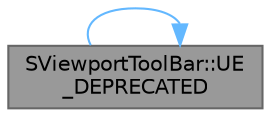 digraph "SViewportToolBar::UE_DEPRECATED"
{
 // INTERACTIVE_SVG=YES
 // LATEX_PDF_SIZE
  bgcolor="transparent";
  edge [fontname=Helvetica,fontsize=10,labelfontname=Helvetica,labelfontsize=10];
  node [fontname=Helvetica,fontsize=10,shape=box,height=0.2,width=0.4];
  rankdir="LR";
  Node1 [id="Node000001",label="SViewportToolBar::UE\l_DEPRECATED",height=0.2,width=0.4,color="gray40", fillcolor="grey60", style="filled", fontcolor="black",tooltip="Returns the label for the \"Camera\" tool bar menu based on based viewport type."];
  Node1 -> Node1 [id="edge1_Node000001_Node000001",color="steelblue1",style="solid",tooltip=" "];
}
